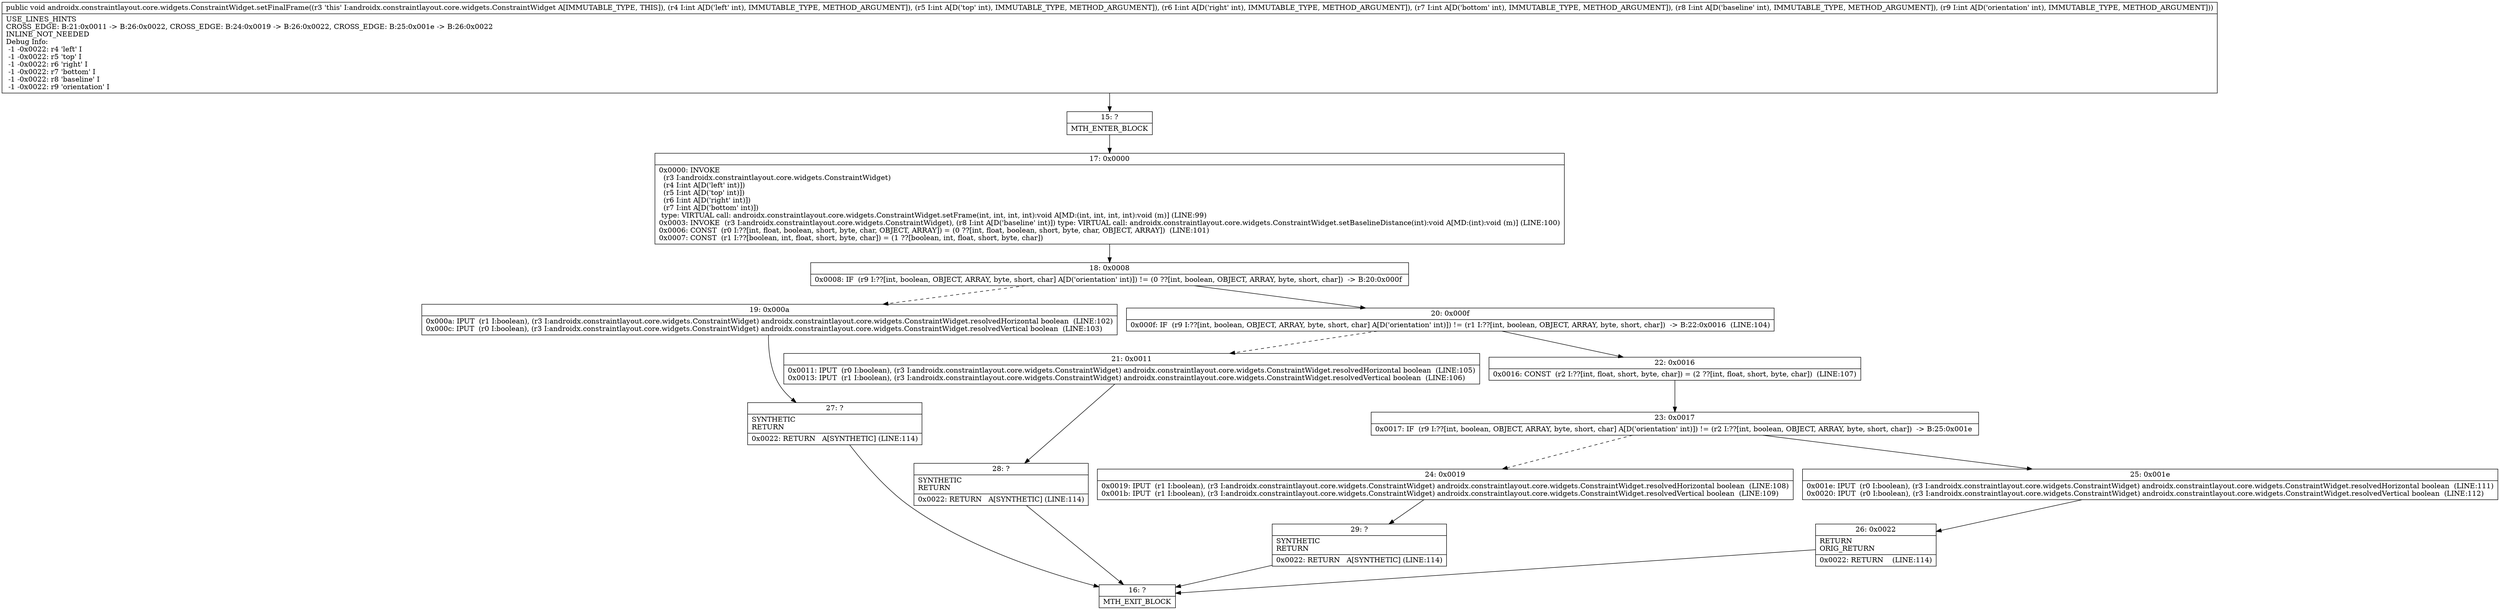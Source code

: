 digraph "CFG forandroidx.constraintlayout.core.widgets.ConstraintWidget.setFinalFrame(IIIIII)V" {
Node_15 [shape=record,label="{15\:\ ?|MTH_ENTER_BLOCK\l}"];
Node_17 [shape=record,label="{17\:\ 0x0000|0x0000: INVOKE  \l  (r3 I:androidx.constraintlayout.core.widgets.ConstraintWidget)\l  (r4 I:int A[D('left' int)])\l  (r5 I:int A[D('top' int)])\l  (r6 I:int A[D('right' int)])\l  (r7 I:int A[D('bottom' int)])\l type: VIRTUAL call: androidx.constraintlayout.core.widgets.ConstraintWidget.setFrame(int, int, int, int):void A[MD:(int, int, int, int):void (m)] (LINE:99)\l0x0003: INVOKE  (r3 I:androidx.constraintlayout.core.widgets.ConstraintWidget), (r8 I:int A[D('baseline' int)]) type: VIRTUAL call: androidx.constraintlayout.core.widgets.ConstraintWidget.setBaselineDistance(int):void A[MD:(int):void (m)] (LINE:100)\l0x0006: CONST  (r0 I:??[int, float, boolean, short, byte, char, OBJECT, ARRAY]) = (0 ??[int, float, boolean, short, byte, char, OBJECT, ARRAY])  (LINE:101)\l0x0007: CONST  (r1 I:??[boolean, int, float, short, byte, char]) = (1 ??[boolean, int, float, short, byte, char]) \l}"];
Node_18 [shape=record,label="{18\:\ 0x0008|0x0008: IF  (r9 I:??[int, boolean, OBJECT, ARRAY, byte, short, char] A[D('orientation' int)]) != (0 ??[int, boolean, OBJECT, ARRAY, byte, short, char])  \-\> B:20:0x000f \l}"];
Node_19 [shape=record,label="{19\:\ 0x000a|0x000a: IPUT  (r1 I:boolean), (r3 I:androidx.constraintlayout.core.widgets.ConstraintWidget) androidx.constraintlayout.core.widgets.ConstraintWidget.resolvedHorizontal boolean  (LINE:102)\l0x000c: IPUT  (r0 I:boolean), (r3 I:androidx.constraintlayout.core.widgets.ConstraintWidget) androidx.constraintlayout.core.widgets.ConstraintWidget.resolvedVertical boolean  (LINE:103)\l}"];
Node_27 [shape=record,label="{27\:\ ?|SYNTHETIC\lRETURN\l|0x0022: RETURN   A[SYNTHETIC] (LINE:114)\l}"];
Node_16 [shape=record,label="{16\:\ ?|MTH_EXIT_BLOCK\l}"];
Node_20 [shape=record,label="{20\:\ 0x000f|0x000f: IF  (r9 I:??[int, boolean, OBJECT, ARRAY, byte, short, char] A[D('orientation' int)]) != (r1 I:??[int, boolean, OBJECT, ARRAY, byte, short, char])  \-\> B:22:0x0016  (LINE:104)\l}"];
Node_21 [shape=record,label="{21\:\ 0x0011|0x0011: IPUT  (r0 I:boolean), (r3 I:androidx.constraintlayout.core.widgets.ConstraintWidget) androidx.constraintlayout.core.widgets.ConstraintWidget.resolvedHorizontal boolean  (LINE:105)\l0x0013: IPUT  (r1 I:boolean), (r3 I:androidx.constraintlayout.core.widgets.ConstraintWidget) androidx.constraintlayout.core.widgets.ConstraintWidget.resolvedVertical boolean  (LINE:106)\l}"];
Node_28 [shape=record,label="{28\:\ ?|SYNTHETIC\lRETURN\l|0x0022: RETURN   A[SYNTHETIC] (LINE:114)\l}"];
Node_22 [shape=record,label="{22\:\ 0x0016|0x0016: CONST  (r2 I:??[int, float, short, byte, char]) = (2 ??[int, float, short, byte, char])  (LINE:107)\l}"];
Node_23 [shape=record,label="{23\:\ 0x0017|0x0017: IF  (r9 I:??[int, boolean, OBJECT, ARRAY, byte, short, char] A[D('orientation' int)]) != (r2 I:??[int, boolean, OBJECT, ARRAY, byte, short, char])  \-\> B:25:0x001e \l}"];
Node_24 [shape=record,label="{24\:\ 0x0019|0x0019: IPUT  (r1 I:boolean), (r3 I:androidx.constraintlayout.core.widgets.ConstraintWidget) androidx.constraintlayout.core.widgets.ConstraintWidget.resolvedHorizontal boolean  (LINE:108)\l0x001b: IPUT  (r1 I:boolean), (r3 I:androidx.constraintlayout.core.widgets.ConstraintWidget) androidx.constraintlayout.core.widgets.ConstraintWidget.resolvedVertical boolean  (LINE:109)\l}"];
Node_29 [shape=record,label="{29\:\ ?|SYNTHETIC\lRETURN\l|0x0022: RETURN   A[SYNTHETIC] (LINE:114)\l}"];
Node_25 [shape=record,label="{25\:\ 0x001e|0x001e: IPUT  (r0 I:boolean), (r3 I:androidx.constraintlayout.core.widgets.ConstraintWidget) androidx.constraintlayout.core.widgets.ConstraintWidget.resolvedHorizontal boolean  (LINE:111)\l0x0020: IPUT  (r0 I:boolean), (r3 I:androidx.constraintlayout.core.widgets.ConstraintWidget) androidx.constraintlayout.core.widgets.ConstraintWidget.resolvedVertical boolean  (LINE:112)\l}"];
Node_26 [shape=record,label="{26\:\ 0x0022|RETURN\lORIG_RETURN\l|0x0022: RETURN    (LINE:114)\l}"];
MethodNode[shape=record,label="{public void androidx.constraintlayout.core.widgets.ConstraintWidget.setFinalFrame((r3 'this' I:androidx.constraintlayout.core.widgets.ConstraintWidget A[IMMUTABLE_TYPE, THIS]), (r4 I:int A[D('left' int), IMMUTABLE_TYPE, METHOD_ARGUMENT]), (r5 I:int A[D('top' int), IMMUTABLE_TYPE, METHOD_ARGUMENT]), (r6 I:int A[D('right' int), IMMUTABLE_TYPE, METHOD_ARGUMENT]), (r7 I:int A[D('bottom' int), IMMUTABLE_TYPE, METHOD_ARGUMENT]), (r8 I:int A[D('baseline' int), IMMUTABLE_TYPE, METHOD_ARGUMENT]), (r9 I:int A[D('orientation' int), IMMUTABLE_TYPE, METHOD_ARGUMENT]))  | USE_LINES_HINTS\lCROSS_EDGE: B:21:0x0011 \-\> B:26:0x0022, CROSS_EDGE: B:24:0x0019 \-\> B:26:0x0022, CROSS_EDGE: B:25:0x001e \-\> B:26:0x0022\lINLINE_NOT_NEEDED\lDebug Info:\l  \-1 \-0x0022: r4 'left' I\l  \-1 \-0x0022: r5 'top' I\l  \-1 \-0x0022: r6 'right' I\l  \-1 \-0x0022: r7 'bottom' I\l  \-1 \-0x0022: r8 'baseline' I\l  \-1 \-0x0022: r9 'orientation' I\l}"];
MethodNode -> Node_15;Node_15 -> Node_17;
Node_17 -> Node_18;
Node_18 -> Node_19[style=dashed];
Node_18 -> Node_20;
Node_19 -> Node_27;
Node_27 -> Node_16;
Node_20 -> Node_21[style=dashed];
Node_20 -> Node_22;
Node_21 -> Node_28;
Node_28 -> Node_16;
Node_22 -> Node_23;
Node_23 -> Node_24[style=dashed];
Node_23 -> Node_25;
Node_24 -> Node_29;
Node_29 -> Node_16;
Node_25 -> Node_26;
Node_26 -> Node_16;
}

